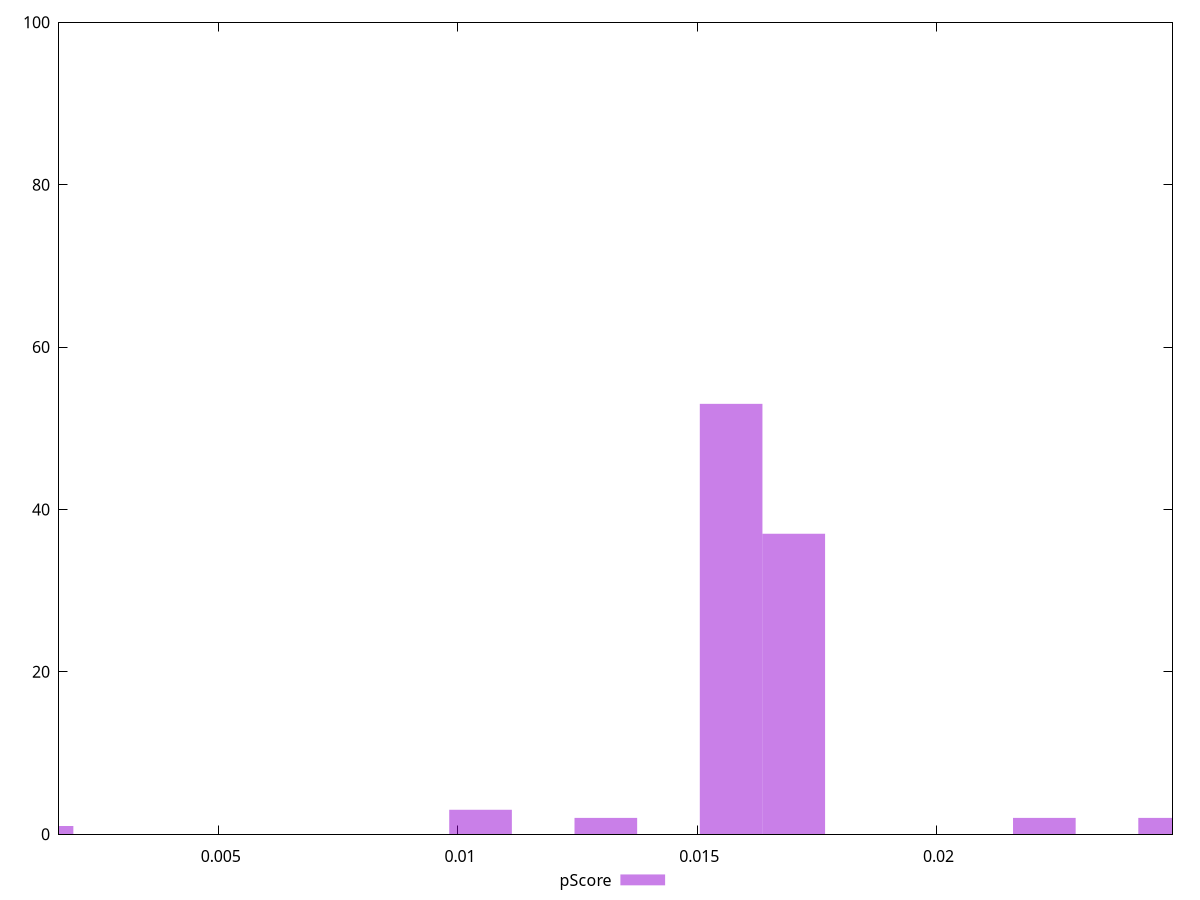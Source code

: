 reset

$pScore <<EOF
0.01701756016267718 37
0.015708517073240474 53
0.010472344715493648 3
0.024871818699297416 2
0.022253732520424004 2
0.01309043089436706 2
0.001309043089436706 1
EOF

set key outside below
set boxwidth 0.001309043089436706
set xrange [0.0016636017153836558:0.02493181557551416]
set yrange [0:100]
set trange [0:100]
set style fill transparent solid 0.5 noborder
set terminal svg size 640, 490 enhanced background rgb 'white'
set output "report_00009_2021-02-08T22-37-41.559Z/cumulative-layout-shift/samples/pages+cached+noadtech+nomedia/pScore/histogram.svg"

plot $pScore title "pScore" with boxes

reset
